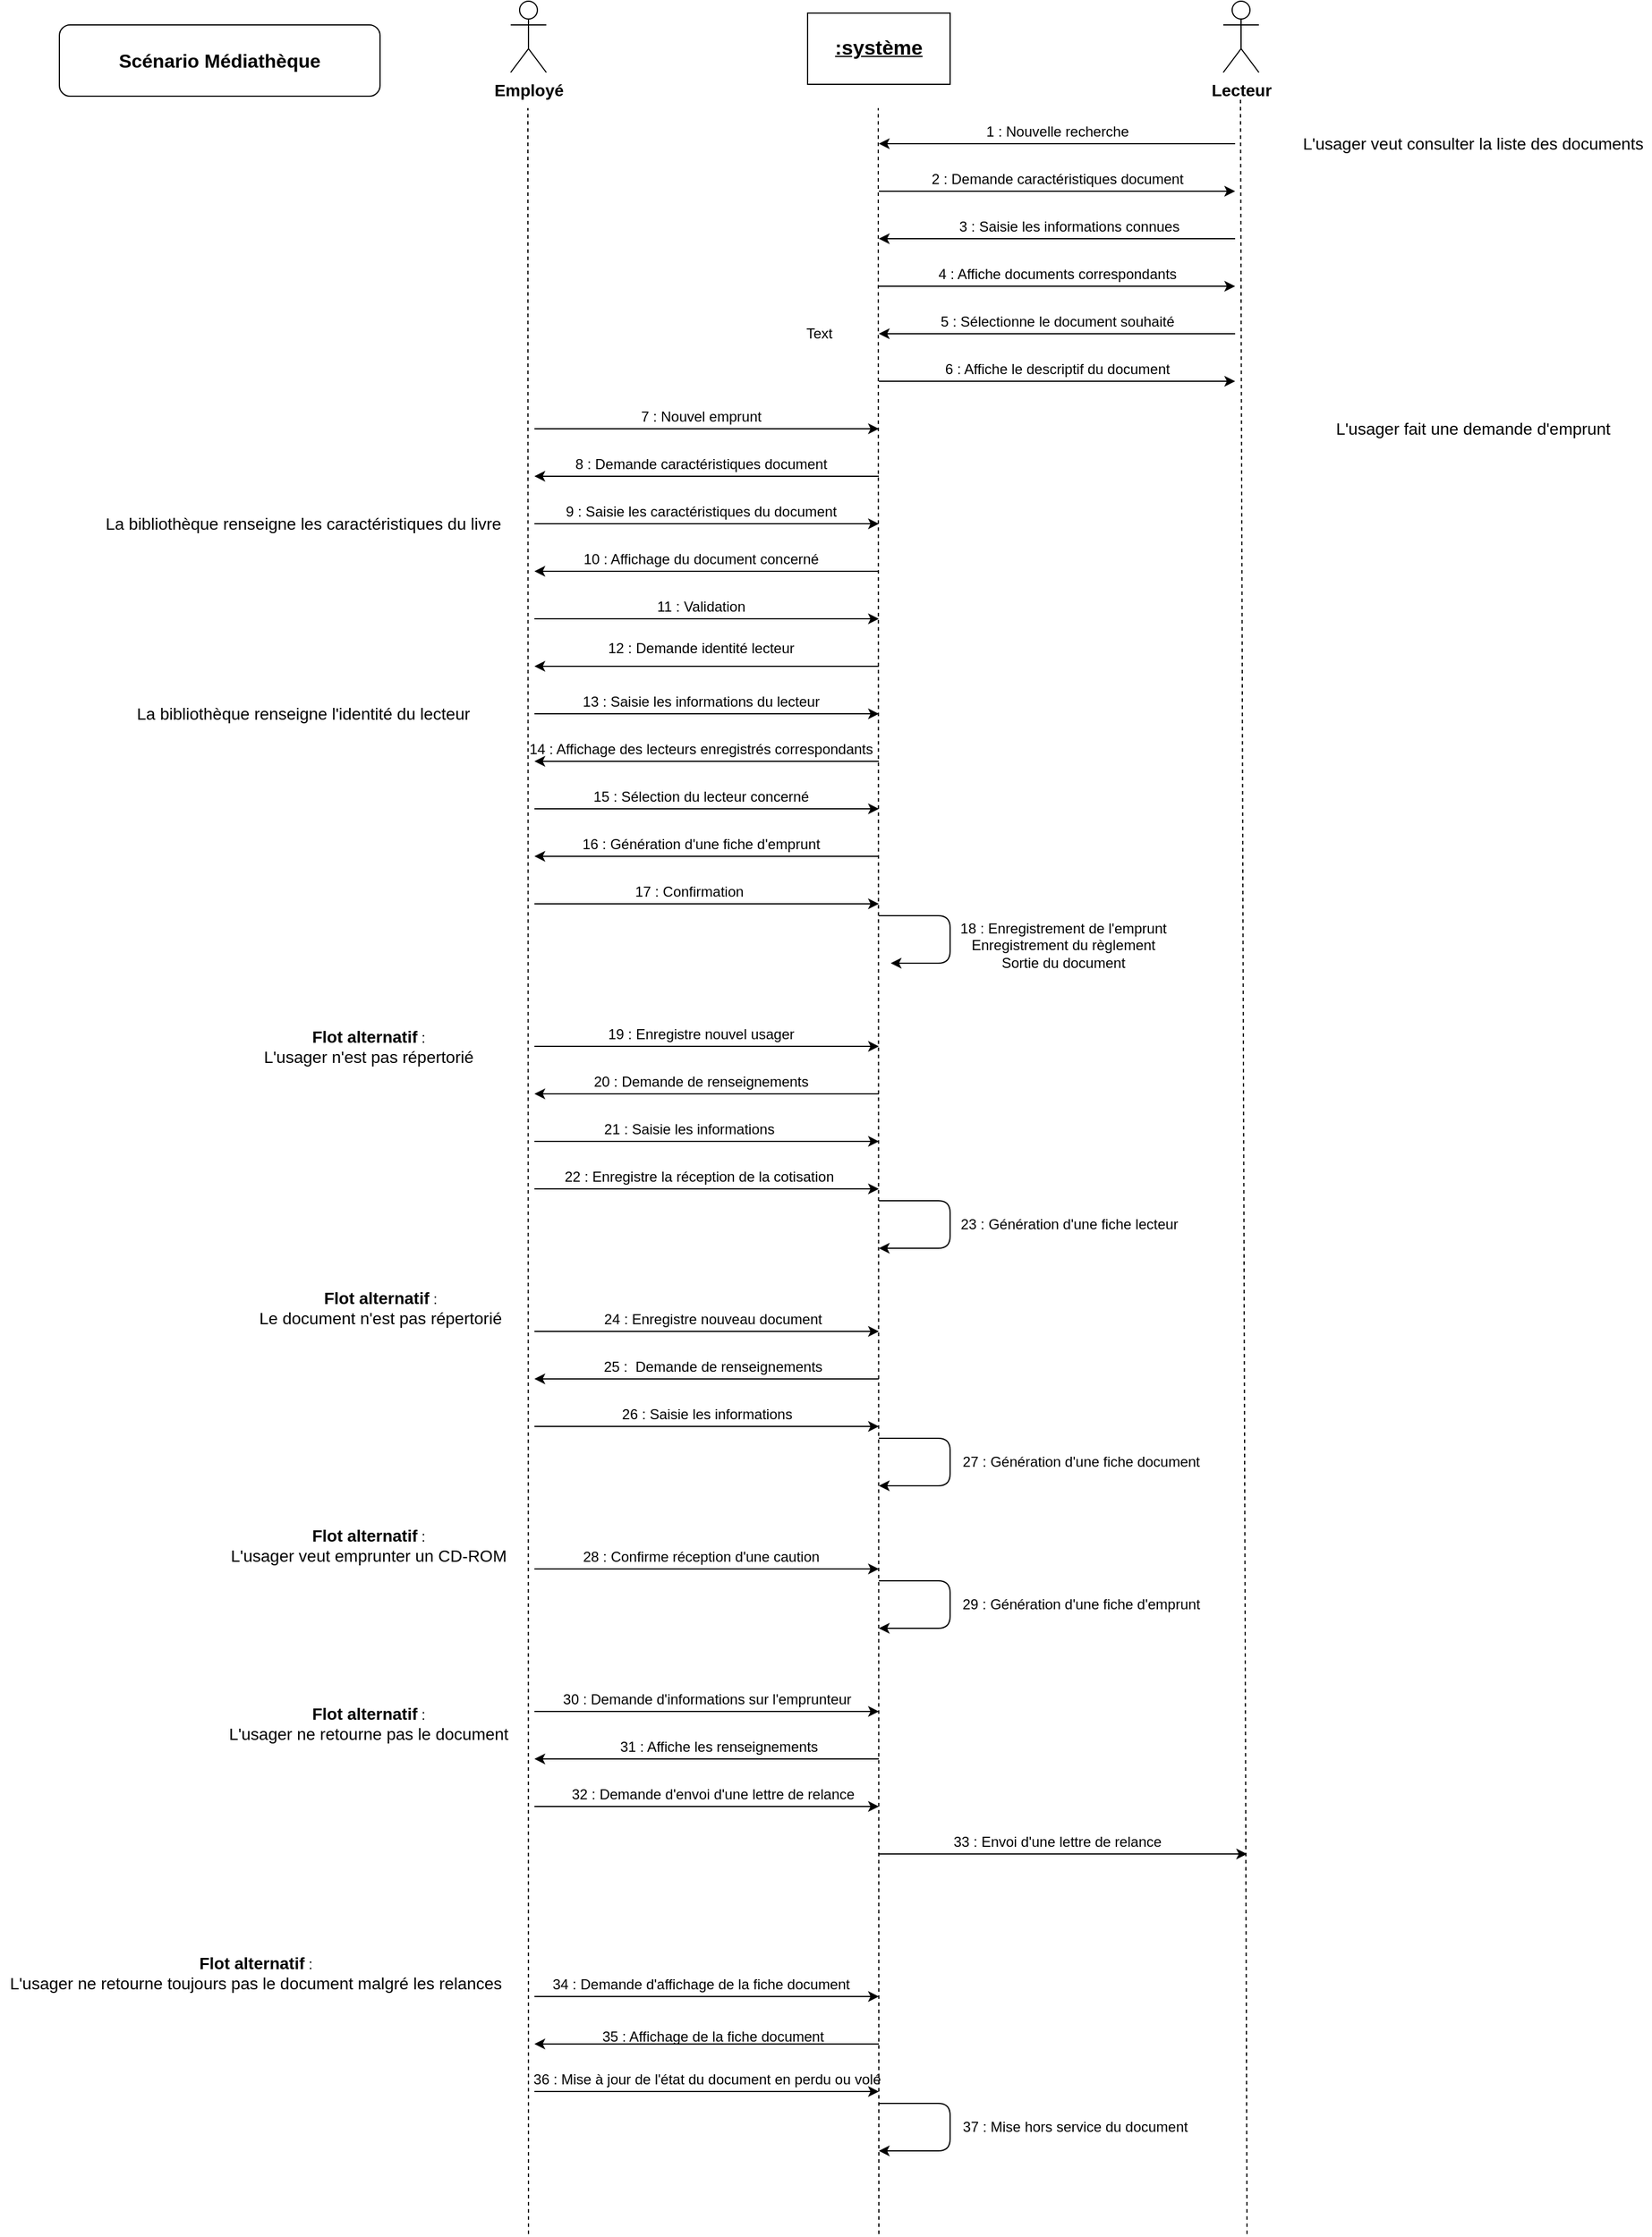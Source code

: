 <mxfile version="13.6.2" type="device"><diagram id="HIXbMMLBxoH1zSvJh3y3" name="Page-1"><mxGraphModel dx="2249" dy="822" grid="1" gridSize="10" guides="1" tooltips="1" connect="1" arrows="1" fold="1" page="1" pageScale="1" pageWidth="827" pageHeight="1169" math="0" shadow="0"><root><mxCell id="0"/><mxCell id="1" parent="0"/><mxCell id="MbnFXCtyj7MtMAaC2h0o-1" value="" style="endArrow=none;dashed=1;html=1;" edge="1" parent="1"><mxGeometry width="50" height="50" relative="1" as="geometry"><mxPoint x="125" y="1920" as="sourcePoint"/><mxPoint x="124.5" y="130" as="targetPoint"/></mxGeometry></mxCell><mxCell id="MbnFXCtyj7MtMAaC2h0o-2" value="" style="endArrow=none;dashed=1;html=1;" edge="1" parent="1"><mxGeometry width="50" height="50" relative="1" as="geometry"><mxPoint x="420" y="1920" as="sourcePoint"/><mxPoint x="419.5" y="130" as="targetPoint"/></mxGeometry></mxCell><mxCell id="MbnFXCtyj7MtMAaC2h0o-3" value="&lt;font style=&quot;font-size: 14px&quot;&gt;&lt;b&gt;Employé&lt;/b&gt;&lt;/font&gt;" style="shape=umlActor;verticalLabelPosition=bottom;verticalAlign=top;html=1;outlineConnect=0;" vertex="1" parent="1"><mxGeometry x="110" y="40" width="30" height="60" as="geometry"/></mxCell><mxCell id="MbnFXCtyj7MtMAaC2h0o-6" value="&lt;font style=&quot;font-size: 17px&quot;&gt;&lt;b&gt;&lt;u&gt;:système&lt;/u&gt;&lt;/b&gt;&lt;/font&gt;" style="rounded=0;whiteSpace=wrap;html=1;" vertex="1" parent="1"><mxGeometry x="360" y="50" width="120" height="60" as="geometry"/></mxCell><mxCell id="MbnFXCtyj7MtMAaC2h0o-7" value="" style="endArrow=none;dashed=1;html=1;" edge="1" parent="1"><mxGeometry width="50" height="50" relative="1" as="geometry"><mxPoint x="730" y="1920" as="sourcePoint"/><mxPoint x="724.5" y="120" as="targetPoint"/></mxGeometry></mxCell><mxCell id="MbnFXCtyj7MtMAaC2h0o-8" value="&lt;font style=&quot;font-size: 14px&quot;&gt;&lt;b&gt;Lecteur&lt;/b&gt;&lt;/font&gt;" style="shape=umlActor;verticalLabelPosition=bottom;verticalAlign=top;html=1;outlineConnect=0;" vertex="1" parent="1"><mxGeometry x="710" y="40" width="30" height="60" as="geometry"/></mxCell><mxCell id="MbnFXCtyj7MtMAaC2h0o-14" value="&lt;font style=&quot;font-size: 14px&quot;&gt;L'usager veut consulter la liste des documents&lt;/font&gt;" style="text;html=1;align=center;verticalAlign=middle;resizable=0;points=[];autosize=1;" vertex="1" parent="1"><mxGeometry x="770" y="150" width="300" height="20" as="geometry"/></mxCell><mxCell id="MbnFXCtyj7MtMAaC2h0o-15" value="" style="endArrow=classic;html=1;" edge="1" parent="1"><mxGeometry width="50" height="50" relative="1" as="geometry"><mxPoint x="720" y="160" as="sourcePoint"/><mxPoint x="420" y="160" as="targetPoint"/></mxGeometry></mxCell><mxCell id="MbnFXCtyj7MtMAaC2h0o-16" value="&lt;font style=&quot;font-size: 12px&quot;&gt;1 : Nouvelle recherche&lt;/font&gt;" style="text;html=1;align=center;verticalAlign=middle;resizable=0;points=[];autosize=1;" vertex="1" parent="1"><mxGeometry x="500" y="140" width="140" height="20" as="geometry"/></mxCell><mxCell id="MbnFXCtyj7MtMAaC2h0o-17" value="" style="endArrow=classic;html=1;" edge="1" parent="1"><mxGeometry width="50" height="50" relative="1" as="geometry"><mxPoint x="420" y="200" as="sourcePoint"/><mxPoint x="720" y="200" as="targetPoint"/></mxGeometry></mxCell><mxCell id="MbnFXCtyj7MtMAaC2h0o-18" value="2 : Demande caractéristiques document" style="text;html=1;align=center;verticalAlign=middle;resizable=0;points=[];autosize=1;" vertex="1" parent="1"><mxGeometry x="455" y="180" width="230" height="20" as="geometry"/></mxCell><mxCell id="MbnFXCtyj7MtMAaC2h0o-19" value="" style="endArrow=classic;html=1;" edge="1" parent="1"><mxGeometry width="50" height="50" relative="1" as="geometry"><mxPoint x="720" y="240" as="sourcePoint"/><mxPoint x="420" y="240" as="targetPoint"/></mxGeometry></mxCell><mxCell id="MbnFXCtyj7MtMAaC2h0o-20" value="3 : Saisie les informations connues" style="text;html=1;align=center;verticalAlign=middle;resizable=0;points=[];autosize=1;" vertex="1" parent="1"><mxGeometry x="480" y="220" width="200" height="20" as="geometry"/></mxCell><mxCell id="MbnFXCtyj7MtMAaC2h0o-21" value="" style="endArrow=classic;html=1;" edge="1" parent="1"><mxGeometry width="50" height="50" relative="1" as="geometry"><mxPoint x="420" y="280" as="sourcePoint"/><mxPoint x="720" y="280" as="targetPoint"/></mxGeometry></mxCell><mxCell id="MbnFXCtyj7MtMAaC2h0o-22" value="4 : Affiche documents correspondants" style="text;html=1;align=center;verticalAlign=middle;resizable=0;points=[];autosize=1;" vertex="1" parent="1"><mxGeometry x="460" y="260" width="220" height="20" as="geometry"/></mxCell><mxCell id="MbnFXCtyj7MtMAaC2h0o-23" value="" style="endArrow=classic;html=1;" edge="1" parent="1"><mxGeometry width="50" height="50" relative="1" as="geometry"><mxPoint x="720" y="320" as="sourcePoint"/><mxPoint x="420" y="320" as="targetPoint"/></mxGeometry></mxCell><mxCell id="MbnFXCtyj7MtMAaC2h0o-24" value="5 : Sélectionne le document souhaité" style="text;html=1;align=center;verticalAlign=middle;resizable=0;points=[];autosize=1;" vertex="1" parent="1"><mxGeometry x="465" y="300" width="210" height="20" as="geometry"/></mxCell><mxCell id="MbnFXCtyj7MtMAaC2h0o-26" value="" style="endArrow=classic;html=1;" edge="1" parent="1"><mxGeometry width="50" height="50" relative="1" as="geometry"><mxPoint x="420" y="360" as="sourcePoint"/><mxPoint x="720" y="360" as="targetPoint"/></mxGeometry></mxCell><mxCell id="MbnFXCtyj7MtMAaC2h0o-27" value="6 : Affiche le descriptif du document" style="text;html=1;align=center;verticalAlign=middle;resizable=0;points=[];autosize=1;" vertex="1" parent="1"><mxGeometry x="470" y="340" width="200" height="20" as="geometry"/></mxCell><mxCell id="MbnFXCtyj7MtMAaC2h0o-28" value="" style="endArrow=classic;html=1;" edge="1" parent="1"><mxGeometry width="50" height="50" relative="1" as="geometry"><mxPoint x="130" y="400" as="sourcePoint"/><mxPoint x="420" y="400" as="targetPoint"/></mxGeometry></mxCell><mxCell id="MbnFXCtyj7MtMAaC2h0o-29" value="&lt;font style=&quot;font-size: 14px&quot;&gt;L'usager fait une demande d'emprunt&lt;/font&gt;" style="text;html=1;align=center;verticalAlign=middle;resizable=0;points=[];autosize=1;" vertex="1" parent="1"><mxGeometry x="795" y="390" width="250" height="20" as="geometry"/></mxCell><mxCell id="MbnFXCtyj7MtMAaC2h0o-30" value="7 : Nouvel emprunt" style="text;html=1;align=center;verticalAlign=middle;resizable=0;points=[];autosize=1;" vertex="1" parent="1"><mxGeometry x="210" y="380" width="120" height="20" as="geometry"/></mxCell><mxCell id="MbnFXCtyj7MtMAaC2h0o-31" value="" style="endArrow=classic;html=1;" edge="1" parent="1"><mxGeometry width="50" height="50" relative="1" as="geometry"><mxPoint x="420" y="440" as="sourcePoint"/><mxPoint x="130" y="440" as="targetPoint"/></mxGeometry></mxCell><mxCell id="MbnFXCtyj7MtMAaC2h0o-32" value="8 : Demande caractéristiques document" style="text;html=1;align=center;verticalAlign=middle;resizable=0;points=[];autosize=1;" vertex="1" parent="1"><mxGeometry x="155" y="420" width="230" height="20" as="geometry"/></mxCell><mxCell id="MbnFXCtyj7MtMAaC2h0o-33" value="" style="endArrow=classic;html=1;" edge="1" parent="1"><mxGeometry width="50" height="50" relative="1" as="geometry"><mxPoint x="130" y="480" as="sourcePoint"/><mxPoint x="420" y="480" as="targetPoint"/></mxGeometry></mxCell><mxCell id="MbnFXCtyj7MtMAaC2h0o-34" value="9 : Saisie les caractéristiques du document" style="text;html=1;align=center;verticalAlign=middle;resizable=0;points=[];autosize=1;" vertex="1" parent="1"><mxGeometry x="150" y="460" width="240" height="20" as="geometry"/></mxCell><mxCell id="MbnFXCtyj7MtMAaC2h0o-35" value="" style="endArrow=classic;html=1;" edge="1" parent="1"><mxGeometry width="50" height="50" relative="1" as="geometry"><mxPoint x="420" y="520" as="sourcePoint"/><mxPoint x="130" y="520" as="targetPoint"/></mxGeometry></mxCell><mxCell id="MbnFXCtyj7MtMAaC2h0o-36" value="10 : Affichage du document concerné" style="text;html=1;align=center;verticalAlign=middle;resizable=0;points=[];autosize=1;" vertex="1" parent="1"><mxGeometry x="165" y="500" width="210" height="20" as="geometry"/></mxCell><mxCell id="MbnFXCtyj7MtMAaC2h0o-38" value="" style="endArrow=classic;html=1;" edge="1" parent="1"><mxGeometry width="50" height="50" relative="1" as="geometry"><mxPoint x="130" y="560" as="sourcePoint"/><mxPoint x="420" y="560" as="targetPoint"/></mxGeometry></mxCell><mxCell id="MbnFXCtyj7MtMAaC2h0o-39" value="11 : Validation" style="text;html=1;align=center;verticalAlign=middle;resizable=0;points=[];autosize=1;" vertex="1" parent="1"><mxGeometry x="225" y="540" width="90" height="20" as="geometry"/></mxCell><mxCell id="MbnFXCtyj7MtMAaC2h0o-40" value="" style="endArrow=classic;html=1;" edge="1" parent="1"><mxGeometry width="50" height="50" relative="1" as="geometry"><mxPoint x="420" y="600" as="sourcePoint"/><mxPoint x="130" y="600" as="targetPoint"/></mxGeometry></mxCell><mxCell id="MbnFXCtyj7MtMAaC2h0o-41" value="12 : Demande identité lecteur" style="text;html=1;align=center;verticalAlign=middle;resizable=0;points=[];autosize=1;" vertex="1" parent="1"><mxGeometry x="185" y="575" width="170" height="20" as="geometry"/></mxCell><mxCell id="MbnFXCtyj7MtMAaC2h0o-42" value="" style="endArrow=classic;html=1;" edge="1" parent="1"><mxGeometry width="50" height="50" relative="1" as="geometry"><mxPoint x="130" y="640" as="sourcePoint"/><mxPoint x="420" y="640" as="targetPoint"/></mxGeometry></mxCell><mxCell id="MbnFXCtyj7MtMAaC2h0o-43" value="13 : Saisie les informations du lecteur" style="text;html=1;align=center;verticalAlign=middle;resizable=0;points=[];autosize=1;" vertex="1" parent="1"><mxGeometry x="165" y="620" width="210" height="20" as="geometry"/></mxCell><mxCell id="MbnFXCtyj7MtMAaC2h0o-44" value="" style="endArrow=classic;html=1;" edge="1" parent="1"><mxGeometry width="50" height="50" relative="1" as="geometry"><mxPoint x="420" y="680" as="sourcePoint"/><mxPoint x="130" y="680" as="targetPoint"/></mxGeometry></mxCell><mxCell id="MbnFXCtyj7MtMAaC2h0o-45" value="14 : Affichage des lecteurs enregistrés correspondants" style="text;html=1;align=center;verticalAlign=middle;resizable=0;points=[];autosize=1;" vertex="1" parent="1"><mxGeometry x="120" y="660" width="300" height="20" as="geometry"/></mxCell><mxCell id="MbnFXCtyj7MtMAaC2h0o-46" value="" style="endArrow=classic;html=1;" edge="1" parent="1"><mxGeometry width="50" height="50" relative="1" as="geometry"><mxPoint x="130" y="720" as="sourcePoint"/><mxPoint x="420" y="720" as="targetPoint"/></mxGeometry></mxCell><mxCell id="MbnFXCtyj7MtMAaC2h0o-47" value="&lt;font style=&quot;font-size: 14px&quot;&gt;La bibliothèque renseigne les caractéristiques du livre&lt;/font&gt;" style="text;html=1;align=center;verticalAlign=middle;resizable=0;points=[];autosize=1;" vertex="1" parent="1"><mxGeometry x="-240" y="470" width="350" height="20" as="geometry"/></mxCell><mxCell id="MbnFXCtyj7MtMAaC2h0o-48" value="&lt;font style=&quot;font-size: 14px&quot;&gt;La bibliothèque renseigne l'identité du lecteur&lt;/font&gt;" style="text;html=1;align=center;verticalAlign=middle;resizable=0;points=[];autosize=1;" vertex="1" parent="1"><mxGeometry x="-215" y="630" width="300" height="20" as="geometry"/></mxCell><mxCell id="MbnFXCtyj7MtMAaC2h0o-49" value="15 : Sélection du lecteur concerné" style="text;html=1;align=center;verticalAlign=middle;resizable=0;points=[];autosize=1;" vertex="1" parent="1"><mxGeometry x="170" y="700" width="200" height="20" as="geometry"/></mxCell><mxCell id="MbnFXCtyj7MtMAaC2h0o-50" value="" style="endArrow=classic;html=1;" edge="1" parent="1"><mxGeometry width="50" height="50" relative="1" as="geometry"><mxPoint x="420" y="760" as="sourcePoint"/><mxPoint x="130" y="760" as="targetPoint"/></mxGeometry></mxCell><mxCell id="MbnFXCtyj7MtMAaC2h0o-51" value="16 : Génération d'une fiche d'emprunt" style="text;html=1;align=center;verticalAlign=middle;resizable=0;points=[];autosize=1;" vertex="1" parent="1"><mxGeometry x="160" y="740" width="220" height="20" as="geometry"/></mxCell><mxCell id="MbnFXCtyj7MtMAaC2h0o-52" value="" style="endArrow=classic;html=1;" edge="1" parent="1"><mxGeometry width="50" height="50" relative="1" as="geometry"><mxPoint x="420" y="810" as="sourcePoint"/><mxPoint x="430" y="850" as="targetPoint"/><Array as="points"><mxPoint x="480" y="810"/><mxPoint x="480" y="850"/></Array></mxGeometry></mxCell><mxCell id="MbnFXCtyj7MtMAaC2h0o-53" value="18 : Enregistrement de l'emprunt&lt;br&gt;Enregistrement du règlement&lt;br&gt;Sortie du document" style="text;html=1;align=center;verticalAlign=middle;resizable=0;points=[];autosize=1;" vertex="1" parent="1"><mxGeometry x="480" y="810" width="190" height="50" as="geometry"/></mxCell><mxCell id="MbnFXCtyj7MtMAaC2h0o-54" value="&lt;font style=&quot;font-size: 16px&quot;&gt;&lt;b&gt;Scénario Médiathèque&lt;/b&gt;&lt;/font&gt;" style="rounded=1;whiteSpace=wrap;html=1;" vertex="1" parent="1"><mxGeometry x="-270" y="60" width="270" height="60" as="geometry"/></mxCell><mxCell id="MbnFXCtyj7MtMAaC2h0o-55" value="Text" style="text;html=1;strokeColor=none;fillColor=none;align=center;verticalAlign=middle;whiteSpace=wrap;rounded=0;" vertex="1" parent="1"><mxGeometry x="350" y="310" width="40" height="20" as="geometry"/></mxCell><mxCell id="MbnFXCtyj7MtMAaC2h0o-56" value="" style="endArrow=classic;html=1;" edge="1" parent="1"><mxGeometry width="50" height="50" relative="1" as="geometry"><mxPoint x="130" y="800" as="sourcePoint"/><mxPoint x="420" y="800" as="targetPoint"/></mxGeometry></mxCell><mxCell id="MbnFXCtyj7MtMAaC2h0o-57" value="17 : Confirmation" style="text;html=1;align=center;verticalAlign=middle;resizable=0;points=[];autosize=1;" vertex="1" parent="1"><mxGeometry x="205" y="780" width="110" height="20" as="geometry"/></mxCell><mxCell id="MbnFXCtyj7MtMAaC2h0o-58" value="&lt;font style=&quot;font-size: 14px&quot;&gt;&lt;b&gt;Flot alternatif&lt;/b&gt;&lt;/font&gt; :&lt;br&gt;&lt;font style=&quot;font-size: 14px&quot;&gt;L'usager n'est pas répertorié&lt;/font&gt;" style="text;html=1;align=center;verticalAlign=middle;resizable=0;points=[];autosize=1;" vertex="1" parent="1"><mxGeometry x="-105" y="900" width="190" height="40" as="geometry"/></mxCell><mxCell id="MbnFXCtyj7MtMAaC2h0o-59" value="" style="endArrow=classic;html=1;" edge="1" parent="1"><mxGeometry width="50" height="50" relative="1" as="geometry"><mxPoint x="130" y="920" as="sourcePoint"/><mxPoint x="420" y="920" as="targetPoint"/></mxGeometry></mxCell><mxCell id="MbnFXCtyj7MtMAaC2h0o-60" value="19 : Enregistre nouvel usager" style="text;html=1;align=center;verticalAlign=middle;resizable=0;points=[];autosize=1;" vertex="1" parent="1"><mxGeometry x="185" y="900" width="170" height="20" as="geometry"/></mxCell><mxCell id="MbnFXCtyj7MtMAaC2h0o-61" value="" style="endArrow=classic;html=1;" edge="1" parent="1"><mxGeometry width="50" height="50" relative="1" as="geometry"><mxPoint x="420" y="960" as="sourcePoint"/><mxPoint x="130" y="960" as="targetPoint"/></mxGeometry></mxCell><mxCell id="MbnFXCtyj7MtMAaC2h0o-62" value="20 : Demande de renseignements" style="text;html=1;align=center;verticalAlign=middle;resizable=0;points=[];autosize=1;" vertex="1" parent="1"><mxGeometry x="170" y="940" width="200" height="20" as="geometry"/></mxCell><mxCell id="MbnFXCtyj7MtMAaC2h0o-63" value="" style="endArrow=classic;html=1;" edge="1" parent="1"><mxGeometry width="50" height="50" relative="1" as="geometry"><mxPoint x="130" y="1000" as="sourcePoint"/><mxPoint x="420" y="1000" as="targetPoint"/></mxGeometry></mxCell><mxCell id="MbnFXCtyj7MtMAaC2h0o-64" value="21 : Saisie les informations" style="text;html=1;align=center;verticalAlign=middle;resizable=0;points=[];autosize=1;" vertex="1" parent="1"><mxGeometry x="180" y="980" width="160" height="20" as="geometry"/></mxCell><mxCell id="MbnFXCtyj7MtMAaC2h0o-65" value="" style="endArrow=classic;html=1;" edge="1" parent="1"><mxGeometry width="50" height="50" relative="1" as="geometry"><mxPoint x="420" y="1050" as="sourcePoint"/><mxPoint x="420" y="1090" as="targetPoint"/><Array as="points"><mxPoint x="480" y="1050"/><mxPoint x="480" y="1090"/></Array></mxGeometry></mxCell><mxCell id="MbnFXCtyj7MtMAaC2h0o-66" value="23 : Génération d'une fiche lecteur" style="text;html=1;align=center;verticalAlign=middle;resizable=0;points=[];autosize=1;" vertex="1" parent="1"><mxGeometry x="480" y="1060" width="200" height="20" as="geometry"/></mxCell><mxCell id="MbnFXCtyj7MtMAaC2h0o-67" value="" style="endArrow=classic;html=1;" edge="1" parent="1"><mxGeometry width="50" height="50" relative="1" as="geometry"><mxPoint x="130" y="1040" as="sourcePoint"/><mxPoint x="420" y="1040" as="targetPoint"/></mxGeometry></mxCell><mxCell id="MbnFXCtyj7MtMAaC2h0o-68" value="22 : Enregistre la réception de la cotisation&amp;nbsp;" style="text;html=1;align=center;verticalAlign=middle;resizable=0;points=[];autosize=1;" vertex="1" parent="1"><mxGeometry x="145" y="1020" width="250" height="20" as="geometry"/></mxCell><mxCell id="MbnFXCtyj7MtMAaC2h0o-70" value="&lt;font style=&quot;font-size: 14px&quot;&gt;&lt;b&gt;Flot alternatif&lt;/b&gt;&lt;/font&gt; :&lt;br&gt;&lt;font style=&quot;font-size: 14px&quot;&gt;Le document n'est pas répertorié&lt;/font&gt;" style="text;html=1;align=center;verticalAlign=middle;resizable=0;points=[];autosize=1;" vertex="1" parent="1"><mxGeometry x="-110" y="1120" width="220" height="40" as="geometry"/></mxCell><mxCell id="MbnFXCtyj7MtMAaC2h0o-71" value="" style="endArrow=classic;html=1;" edge="1" parent="1"><mxGeometry width="50" height="50" relative="1" as="geometry"><mxPoint x="130" y="1160" as="sourcePoint"/><mxPoint x="420" y="1160" as="targetPoint"/></mxGeometry></mxCell><mxCell id="MbnFXCtyj7MtMAaC2h0o-72" value="24 : Enregistre nouveau document" style="text;html=1;align=center;verticalAlign=middle;resizable=0;points=[];autosize=1;" vertex="1" parent="1"><mxGeometry x="180" y="1140" width="200" height="20" as="geometry"/></mxCell><mxCell id="MbnFXCtyj7MtMAaC2h0o-73" value="" style="endArrow=classic;html=1;" edge="1" parent="1"><mxGeometry width="50" height="50" relative="1" as="geometry"><mxPoint x="420" y="1200" as="sourcePoint"/><mxPoint x="130" y="1200" as="targetPoint"/></mxGeometry></mxCell><mxCell id="MbnFXCtyj7MtMAaC2h0o-74" value="25 :&amp;nbsp; Demande de renseignements" style="text;html=1;align=center;verticalAlign=middle;resizable=0;points=[];autosize=1;" vertex="1" parent="1"><mxGeometry x="180" y="1180" width="200" height="20" as="geometry"/></mxCell><mxCell id="MbnFXCtyj7MtMAaC2h0o-75" value="" style="endArrow=classic;html=1;" edge="1" parent="1"><mxGeometry width="50" height="50" relative="1" as="geometry"><mxPoint x="130" y="1240" as="sourcePoint"/><mxPoint x="420" y="1240" as="targetPoint"/></mxGeometry></mxCell><mxCell id="MbnFXCtyj7MtMAaC2h0o-76" value="26 : Saisie les informations" style="text;html=1;align=center;verticalAlign=middle;resizable=0;points=[];autosize=1;" vertex="1" parent="1"><mxGeometry x="195" y="1220" width="160" height="20" as="geometry"/></mxCell><mxCell id="MbnFXCtyj7MtMAaC2h0o-77" value="" style="endArrow=classic;html=1;" edge="1" parent="1"><mxGeometry width="50" height="50" relative="1" as="geometry"><mxPoint x="420" y="1250" as="sourcePoint"/><mxPoint x="420" y="1290" as="targetPoint"/><Array as="points"><mxPoint x="480" y="1250"/><mxPoint x="480" y="1290"/></Array></mxGeometry></mxCell><mxCell id="MbnFXCtyj7MtMAaC2h0o-78" value="27 : Génération d'une fiche document" style="text;html=1;align=center;verticalAlign=middle;resizable=0;points=[];autosize=1;" vertex="1" parent="1"><mxGeometry x="480" y="1260" width="220" height="20" as="geometry"/></mxCell><mxCell id="MbnFXCtyj7MtMAaC2h0o-79" value="&lt;font style=&quot;font-size: 14px&quot;&gt;&lt;b&gt;Flot alternatif&lt;/b&gt;&lt;/font&gt; :&lt;br&gt;&lt;font style=&quot;font-size: 14px&quot;&gt;L'usager veut emprunter un CD-ROM&lt;/font&gt;" style="text;html=1;align=center;verticalAlign=middle;resizable=0;points=[];autosize=1;" vertex="1" parent="1"><mxGeometry x="-135" y="1320" width="250" height="40" as="geometry"/></mxCell><mxCell id="MbnFXCtyj7MtMAaC2h0o-80" value="" style="endArrow=classic;html=1;" edge="1" parent="1"><mxGeometry width="50" height="50" relative="1" as="geometry"><mxPoint x="130" y="1360" as="sourcePoint"/><mxPoint x="420" y="1360" as="targetPoint"/></mxGeometry></mxCell><mxCell id="MbnFXCtyj7MtMAaC2h0o-81" value="28 : Confirme réception d'une caution" style="text;html=1;align=center;verticalAlign=middle;resizable=0;points=[];autosize=1;" vertex="1" parent="1"><mxGeometry x="165" y="1340" width="210" height="20" as="geometry"/></mxCell><mxCell id="MbnFXCtyj7MtMAaC2h0o-82" value="" style="endArrow=classic;html=1;" edge="1" parent="1"><mxGeometry width="50" height="50" relative="1" as="geometry"><mxPoint x="420" y="1370" as="sourcePoint"/><mxPoint x="420" y="1410" as="targetPoint"/><Array as="points"><mxPoint x="480" y="1370"/><mxPoint x="480" y="1410"/></Array></mxGeometry></mxCell><mxCell id="MbnFXCtyj7MtMAaC2h0o-83" value="29 : Génération d'une fiche d'emprunt" style="text;html=1;align=center;verticalAlign=middle;resizable=0;points=[];autosize=1;" vertex="1" parent="1"><mxGeometry x="480" y="1380" width="220" height="20" as="geometry"/></mxCell><mxCell id="MbnFXCtyj7MtMAaC2h0o-84" value="&lt;font style=&quot;font-size: 14px&quot;&gt;&lt;b&gt;Flot alternatif&lt;/b&gt;&lt;/font&gt; :&lt;br&gt;&lt;font style=&quot;font-size: 14px&quot;&gt;L'usager ne retourne pas le document&lt;/font&gt;" style="text;html=1;align=center;verticalAlign=middle;resizable=0;points=[];autosize=1;" vertex="1" parent="1"><mxGeometry x="-135" y="1470" width="250" height="40" as="geometry"/></mxCell><mxCell id="MbnFXCtyj7MtMAaC2h0o-85" value="" style="endArrow=classic;html=1;" edge="1" parent="1"><mxGeometry width="50" height="50" relative="1" as="geometry"><mxPoint x="130" y="1480" as="sourcePoint"/><mxPoint x="420" y="1480" as="targetPoint"/></mxGeometry></mxCell><mxCell id="MbnFXCtyj7MtMAaC2h0o-86" value="30 : Demande d'informations sur l'emprunteur" style="text;html=1;align=center;verticalAlign=middle;resizable=0;points=[];autosize=1;" vertex="1" parent="1"><mxGeometry x="145" y="1460" width="260" height="20" as="geometry"/></mxCell><mxCell id="MbnFXCtyj7MtMAaC2h0o-87" value="" style="endArrow=classic;html=1;" edge="1" parent="1"><mxGeometry width="50" height="50" relative="1" as="geometry"><mxPoint x="420" y="1520" as="sourcePoint"/><mxPoint x="130" y="1520" as="targetPoint"/></mxGeometry></mxCell><mxCell id="MbnFXCtyj7MtMAaC2h0o-88" value="31 : Affiche les renseignements" style="text;html=1;align=center;verticalAlign=middle;resizable=0;points=[];autosize=1;" vertex="1" parent="1"><mxGeometry x="195" y="1500" width="180" height="20" as="geometry"/></mxCell><mxCell id="MbnFXCtyj7MtMAaC2h0o-89" value="" style="endArrow=classic;html=1;" edge="1" parent="1"><mxGeometry width="50" height="50" relative="1" as="geometry"><mxPoint x="130" y="1560" as="sourcePoint"/><mxPoint x="420" y="1560" as="targetPoint"/></mxGeometry></mxCell><mxCell id="MbnFXCtyj7MtMAaC2h0o-90" value="32 : Demande d'envoi d'une lettre de relance" style="text;html=1;align=center;verticalAlign=middle;resizable=0;points=[];autosize=1;" vertex="1" parent="1"><mxGeometry x="155" y="1540" width="250" height="20" as="geometry"/></mxCell><mxCell id="MbnFXCtyj7MtMAaC2h0o-91" value="" style="endArrow=classic;html=1;" edge="1" parent="1"><mxGeometry width="50" height="50" relative="1" as="geometry"><mxPoint x="420" y="1600" as="sourcePoint"/><mxPoint x="730" y="1600" as="targetPoint"/></mxGeometry></mxCell><mxCell id="MbnFXCtyj7MtMAaC2h0o-92" value="33 : Envoi d'une lettre de relance" style="text;html=1;align=center;verticalAlign=middle;resizable=0;points=[];autosize=1;" vertex="1" parent="1"><mxGeometry x="475" y="1580" width="190" height="20" as="geometry"/></mxCell><mxCell id="MbnFXCtyj7MtMAaC2h0o-93" value="&lt;font style=&quot;font-size: 14px&quot;&gt;&lt;b&gt;Flot alternatif&lt;/b&gt;&lt;/font&gt; :&lt;br&gt;&lt;font style=&quot;font-size: 14px&quot;&gt;L'usager ne retourne toujours pas le document malgré les relances&lt;/font&gt;" style="text;html=1;align=center;verticalAlign=middle;resizable=0;points=[];autosize=1;" vertex="1" parent="1"><mxGeometry x="-320" y="1680" width="430" height="40" as="geometry"/></mxCell><mxCell id="MbnFXCtyj7MtMAaC2h0o-95" value="" style="endArrow=classic;html=1;" edge="1" parent="1"><mxGeometry width="50" height="50" relative="1" as="geometry"><mxPoint x="130" y="1720" as="sourcePoint"/><mxPoint x="420" y="1720" as="targetPoint"/></mxGeometry></mxCell><mxCell id="MbnFXCtyj7MtMAaC2h0o-96" value="34 : Demande d'affichage de la fiche document" style="text;html=1;align=center;verticalAlign=middle;resizable=0;points=[];autosize=1;" vertex="1" parent="1"><mxGeometry x="135" y="1700" width="270" height="20" as="geometry"/></mxCell><mxCell id="MbnFXCtyj7MtMAaC2h0o-97" value="" style="endArrow=classic;html=1;" edge="1" parent="1"><mxGeometry width="50" height="50" relative="1" as="geometry"><mxPoint x="420" y="1760" as="sourcePoint"/><mxPoint x="130" y="1760" as="targetPoint"/></mxGeometry></mxCell><mxCell id="MbnFXCtyj7MtMAaC2h0o-98" value="35 : Affichage de la fiche document" style="text;html=1;align=center;verticalAlign=middle;resizable=0;points=[];autosize=1;" vertex="1" parent="1"><mxGeometry x="180" y="1744" width="200" height="20" as="geometry"/></mxCell><mxCell id="MbnFXCtyj7MtMAaC2h0o-99" value="" style="endArrow=classic;html=1;" edge="1" parent="1"><mxGeometry width="50" height="50" relative="1" as="geometry"><mxPoint x="130" y="1800" as="sourcePoint"/><mxPoint x="420" y="1800" as="targetPoint"/></mxGeometry></mxCell><mxCell id="MbnFXCtyj7MtMAaC2h0o-100" value="36 : Mise à jour de l'état du document en perdu ou volé" style="text;html=1;align=center;verticalAlign=middle;resizable=0;points=[];autosize=1;" vertex="1" parent="1"><mxGeometry x="120" y="1780" width="310" height="20" as="geometry"/></mxCell><mxCell id="MbnFXCtyj7MtMAaC2h0o-101" value="" style="endArrow=classic;html=1;" edge="1" parent="1"><mxGeometry width="50" height="50" relative="1" as="geometry"><mxPoint x="420" y="1810" as="sourcePoint"/><mxPoint x="420" y="1850" as="targetPoint"/><Array as="points"><mxPoint x="480" y="1810"/><mxPoint x="480" y="1850"/></Array></mxGeometry></mxCell><mxCell id="MbnFXCtyj7MtMAaC2h0o-102" value="37 : Mise hors service du document" style="text;html=1;align=center;verticalAlign=middle;resizable=0;points=[];autosize=1;" vertex="1" parent="1"><mxGeometry x="485" y="1820" width="200" height="20" as="geometry"/></mxCell></root></mxGraphModel></diagram></mxfile>